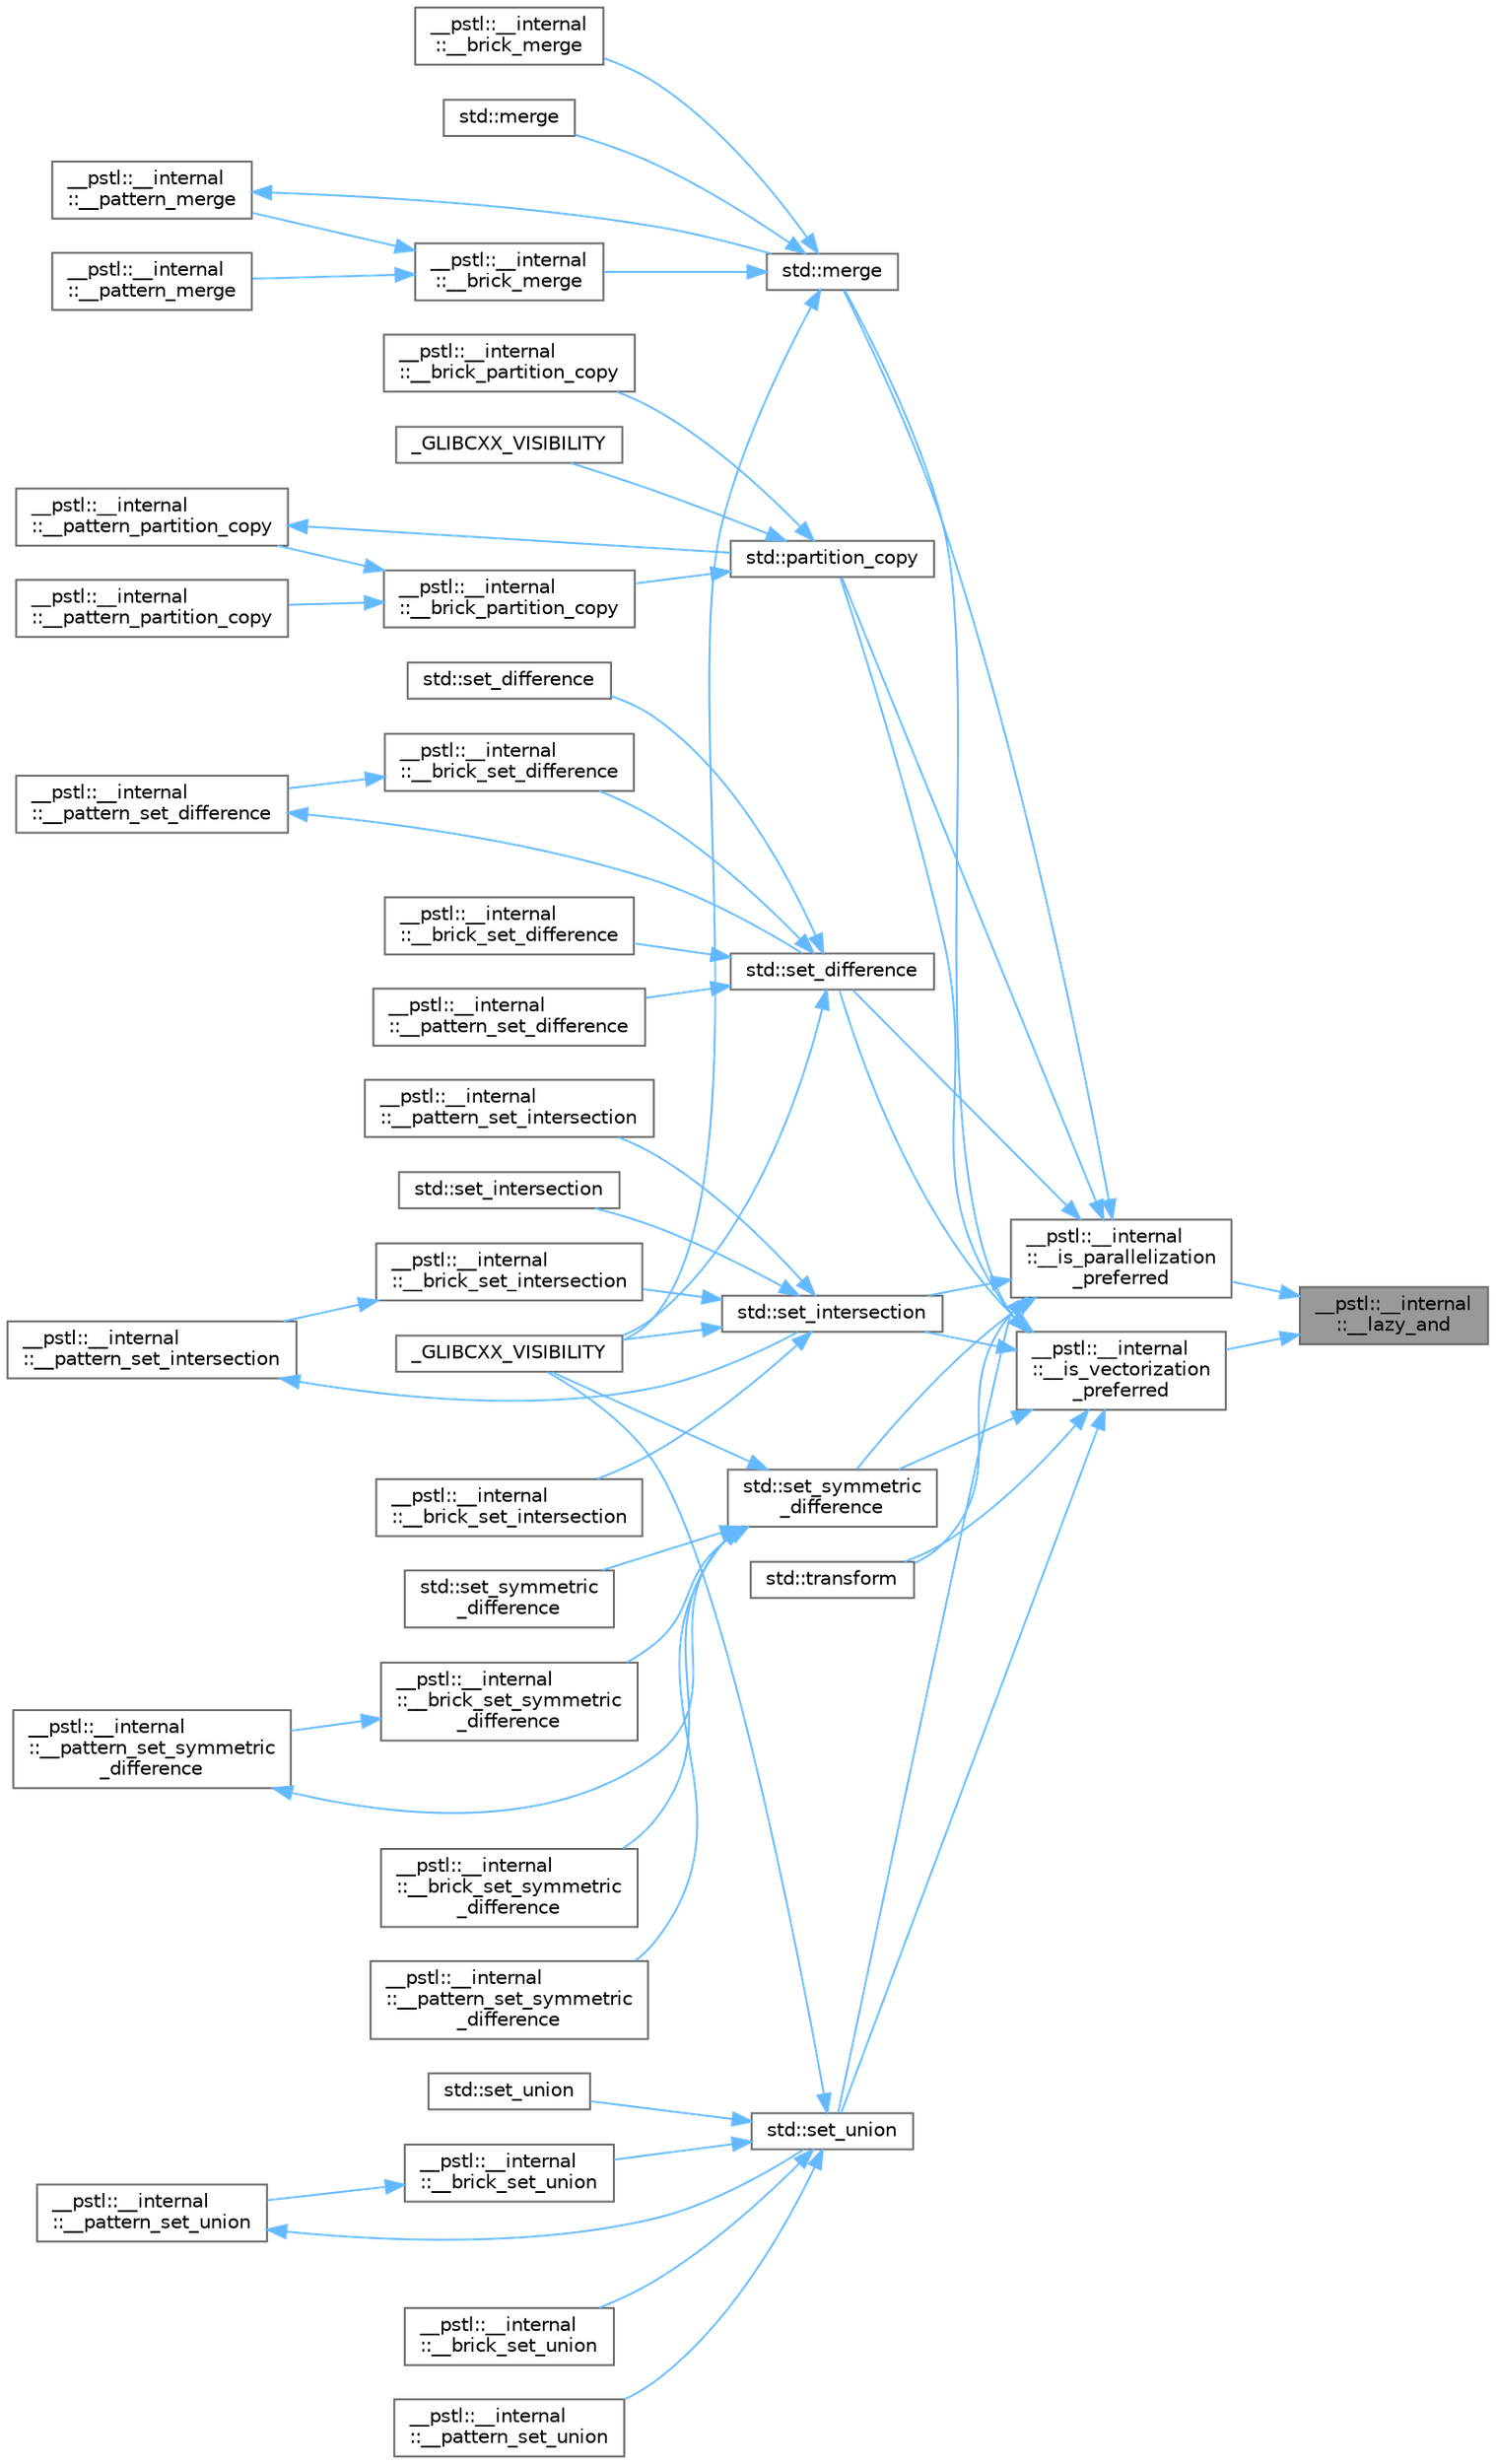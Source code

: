 digraph "__pstl::__internal::__lazy_and"
{
 // LATEX_PDF_SIZE
  bgcolor="transparent";
  edge [fontname=Helvetica,fontsize=10,labelfontname=Helvetica,labelfontsize=10];
  node [fontname=Helvetica,fontsize=10,shape=box,height=0.2,width=0.4];
  rankdir="RL";
  Node1 [id="Node000001",label="__pstl::__internal\l::__lazy_and",height=0.2,width=0.4,color="gray40", fillcolor="grey60", style="filled", fontcolor="black",tooltip=" "];
  Node1 -> Node2 [id="edge115_Node000001_Node000002",dir="back",color="steelblue1",style="solid",tooltip=" "];
  Node2 [id="Node000002",label="__pstl::__internal\l::__is_parallelization\l_preferred",height=0.2,width=0.4,color="grey40", fillcolor="white", style="filled",URL="$namespace____pstl_1_1____internal.html#a96278219a9b5139e6060c4a24235841c",tooltip=" "];
  Node2 -> Node3 [id="edge116_Node000002_Node000003",dir="back",color="steelblue1",style="solid",tooltip=" "];
  Node3 [id="Node000003",label="std::merge",height=0.2,width=0.4,color="grey40", fillcolor="white", style="filled",URL="$namespacestd.html#a23f39d0444be06ebfa219bbfd4e3854f",tooltip=" "];
  Node3 -> Node4 [id="edge117_Node000003_Node000004",dir="back",color="steelblue1",style="solid",tooltip=" "];
  Node4 [id="Node000004",label="__pstl::__internal\l::__brick_merge",height=0.2,width=0.4,color="grey40", fillcolor="white", style="filled",URL="$namespace____pstl_1_1____internal.html#a70ab125a9ca5e91d4e2716719b66e117",tooltip=" "];
  Node4 -> Node5 [id="edge118_Node000004_Node000005",dir="back",color="steelblue1",style="solid",tooltip=" "];
  Node5 [id="Node000005",label="__pstl::__internal\l::__pattern_merge",height=0.2,width=0.4,color="grey40", fillcolor="white", style="filled",URL="$namespace____pstl_1_1____internal.html#a76f9badc9cf4092c8e996b0564a8a8d2",tooltip=" "];
  Node5 -> Node3 [id="edge119_Node000005_Node000003",dir="back",color="steelblue1",style="solid",tooltip=" "];
  Node4 -> Node6 [id="edge120_Node000004_Node000006",dir="back",color="steelblue1",style="solid",tooltip=" "];
  Node6 [id="Node000006",label="__pstl::__internal\l::__pattern_merge",height=0.2,width=0.4,color="grey40", fillcolor="white", style="filled",URL="$namespace____pstl_1_1____internal.html#a88efac728302414dc40ef03666a525b9",tooltip=" "];
  Node3 -> Node7 [id="edge121_Node000003_Node000007",dir="back",color="steelblue1",style="solid",tooltip=" "];
  Node7 [id="Node000007",label="__pstl::__internal\l::__brick_merge",height=0.2,width=0.4,color="grey40", fillcolor="white", style="filled",URL="$namespace____pstl_1_1____internal.html#a1b6ea99e4a5059dafcaa7365f69ab37e",tooltip=" "];
  Node3 -> Node8 [id="edge122_Node000003_Node000008",dir="back",color="steelblue1",style="solid",tooltip=" "];
  Node8 [id="Node000008",label="_GLIBCXX_VISIBILITY",height=0.2,width=0.4,color="grey40", fillcolor="white", style="filled",URL="$_classes_2lib_2include_2c_09_09_2parallel_2algorithmfwd_8h.html#a544d74b2d5d0dd2197f5fd6f02691de0",tooltip=" "];
  Node3 -> Node9 [id="edge123_Node000003_Node000009",dir="back",color="steelblue1",style="solid",tooltip=" "];
  Node9 [id="Node000009",label="std::merge",height=0.2,width=0.4,color="grey40", fillcolor="white", style="filled",URL="$namespacestd.html#a15aa5c441c6b2acac483ff75859b033b",tooltip=" "];
  Node2 -> Node10 [id="edge124_Node000002_Node000010",dir="back",color="steelblue1",style="solid",tooltip=" "];
  Node10 [id="Node000010",label="std::partition_copy",height=0.2,width=0.4,color="grey40", fillcolor="white", style="filled",URL="$namespacestd.html#a7ecc1add6d1142770929cc97a10d801b",tooltip=" "];
  Node10 -> Node11 [id="edge125_Node000010_Node000011",dir="back",color="steelblue1",style="solid",tooltip=" "];
  Node11 [id="Node000011",label="__pstl::__internal\l::__brick_partition_copy",height=0.2,width=0.4,color="grey40", fillcolor="white", style="filled",URL="$namespace____pstl_1_1____internal.html#ad6a93bac17929ca09cd1ce3a78d73910",tooltip=" "];
  Node11 -> Node12 [id="edge126_Node000011_Node000012",dir="back",color="steelblue1",style="solid",tooltip=" "];
  Node12 [id="Node000012",label="__pstl::__internal\l::__pattern_partition_copy",height=0.2,width=0.4,color="grey40", fillcolor="white", style="filled",URL="$namespace____pstl_1_1____internal.html#a213f0e051dd1ea6261325ac6f2f65cb2",tooltip=" "];
  Node12 -> Node10 [id="edge127_Node000012_Node000010",dir="back",color="steelblue1",style="solid",tooltip=" "];
  Node11 -> Node13 [id="edge128_Node000011_Node000013",dir="back",color="steelblue1",style="solid",tooltip=" "];
  Node13 [id="Node000013",label="__pstl::__internal\l::__pattern_partition_copy",height=0.2,width=0.4,color="grey40", fillcolor="white", style="filled",URL="$namespace____pstl_1_1____internal.html#a39b7209a5f972f57dd561159aaef3301",tooltip=" "];
  Node10 -> Node14 [id="edge129_Node000010_Node000014",dir="back",color="steelblue1",style="solid",tooltip=" "];
  Node14 [id="Node000014",label="__pstl::__internal\l::__brick_partition_copy",height=0.2,width=0.4,color="grey40", fillcolor="white", style="filled",URL="$namespace____pstl_1_1____internal.html#a697f3e432645ec6bd4d0d3005fa806e1",tooltip=" "];
  Node10 -> Node15 [id="edge130_Node000010_Node000015",dir="back",color="steelblue1",style="solid",tooltip=" "];
  Node15 [id="Node000015",label="_GLIBCXX_VISIBILITY",height=0.2,width=0.4,color="grey40", fillcolor="white", style="filled",URL="$group__sorting__algorithms.html#ga544d74b2d5d0dd2197f5fd6f02691de0",tooltip=" "];
  Node2 -> Node16 [id="edge131_Node000002_Node000016",dir="back",color="steelblue1",style="solid",tooltip=" "];
  Node16 [id="Node000016",label="std::set_difference",height=0.2,width=0.4,color="grey40", fillcolor="white", style="filled",URL="$namespacestd.html#adb4e8e1785a2a6604b9f327ce4b7fd70",tooltip=" "];
  Node16 -> Node17 [id="edge132_Node000016_Node000017",dir="back",color="steelblue1",style="solid",tooltip=" "];
  Node17 [id="Node000017",label="__pstl::__internal\l::__brick_set_difference",height=0.2,width=0.4,color="grey40", fillcolor="white", style="filled",URL="$namespace____pstl_1_1____internal.html#a07696af449269fcc74ef20fd53fd2db2",tooltip=" "];
  Node17 -> Node18 [id="edge133_Node000017_Node000018",dir="back",color="steelblue1",style="solid",tooltip=" "];
  Node18 [id="Node000018",label="__pstl::__internal\l::__pattern_set_difference",height=0.2,width=0.4,color="grey40", fillcolor="white", style="filled",URL="$namespace____pstl_1_1____internal.html#ae2ac09b3a487a7ba6061822478a08420",tooltip=" "];
  Node18 -> Node16 [id="edge134_Node000018_Node000016",dir="back",color="steelblue1",style="solid",tooltip=" "];
  Node16 -> Node19 [id="edge135_Node000016_Node000019",dir="back",color="steelblue1",style="solid",tooltip=" "];
  Node19 [id="Node000019",label="__pstl::__internal\l::__brick_set_difference",height=0.2,width=0.4,color="grey40", fillcolor="white", style="filled",URL="$namespace____pstl_1_1____internal.html#a84aa3f0b49e2a585c1c41c7d36699c09",tooltip=" "];
  Node16 -> Node20 [id="edge136_Node000016_Node000020",dir="back",color="steelblue1",style="solid",tooltip=" "];
  Node20 [id="Node000020",label="__pstl::__internal\l::__pattern_set_difference",height=0.2,width=0.4,color="grey40", fillcolor="white", style="filled",URL="$namespace____pstl_1_1____internal.html#a21887a3e3ba35dc56e4d524dd6f2dde5",tooltip=" "];
  Node16 -> Node8 [id="edge137_Node000016_Node000008",dir="back",color="steelblue1",style="solid",tooltip=" "];
  Node16 -> Node21 [id="edge138_Node000016_Node000021",dir="back",color="steelblue1",style="solid",tooltip=" "];
  Node21 [id="Node000021",label="std::set_difference",height=0.2,width=0.4,color="grey40", fillcolor="white", style="filled",URL="$namespacestd.html#afebe1b2ef2d0cc35e7ff53a696137b60",tooltip=" "];
  Node2 -> Node22 [id="edge139_Node000002_Node000022",dir="back",color="steelblue1",style="solid",tooltip=" "];
  Node22 [id="Node000022",label="std::set_intersection",height=0.2,width=0.4,color="grey40", fillcolor="white", style="filled",URL="$namespacestd.html#a1ea0f963e5844bd26cf0a784c6257cfa",tooltip=" "];
  Node22 -> Node23 [id="edge140_Node000022_Node000023",dir="back",color="steelblue1",style="solid",tooltip=" "];
  Node23 [id="Node000023",label="__pstl::__internal\l::__brick_set_intersection",height=0.2,width=0.4,color="grey40", fillcolor="white", style="filled",URL="$namespace____pstl_1_1____internal.html#a02b4929b5a742ec0936b3831db5f6bd2",tooltip=" "];
  Node23 -> Node24 [id="edge141_Node000023_Node000024",dir="back",color="steelblue1",style="solid",tooltip=" "];
  Node24 [id="Node000024",label="__pstl::__internal\l::__pattern_set_intersection",height=0.2,width=0.4,color="grey40", fillcolor="white", style="filled",URL="$namespace____pstl_1_1____internal.html#aa71f557e499f46f8fdfcb81c1ade34b3",tooltip=" "];
  Node24 -> Node22 [id="edge142_Node000024_Node000022",dir="back",color="steelblue1",style="solid",tooltip=" "];
  Node22 -> Node25 [id="edge143_Node000022_Node000025",dir="back",color="steelblue1",style="solid",tooltip=" "];
  Node25 [id="Node000025",label="__pstl::__internal\l::__brick_set_intersection",height=0.2,width=0.4,color="grey40", fillcolor="white", style="filled",URL="$namespace____pstl_1_1____internal.html#a776f0c606778603c1b1ad6ab0acdd8cb",tooltip=" "];
  Node22 -> Node26 [id="edge144_Node000022_Node000026",dir="back",color="steelblue1",style="solid",tooltip=" "];
  Node26 [id="Node000026",label="__pstl::__internal\l::__pattern_set_intersection",height=0.2,width=0.4,color="grey40", fillcolor="white", style="filled",URL="$namespace____pstl_1_1____internal.html#a505413fc2fcfaf823836f8ba2348a21d",tooltip=" "];
  Node22 -> Node8 [id="edge145_Node000022_Node000008",dir="back",color="steelblue1",style="solid",tooltip=" "];
  Node22 -> Node27 [id="edge146_Node000022_Node000027",dir="back",color="steelblue1",style="solid",tooltip=" "];
  Node27 [id="Node000027",label="std::set_intersection",height=0.2,width=0.4,color="grey40", fillcolor="white", style="filled",URL="$namespacestd.html#af62ea2ea980805f2fd1b3d618f9d2f4f",tooltip=" "];
  Node2 -> Node28 [id="edge147_Node000002_Node000028",dir="back",color="steelblue1",style="solid",tooltip=" "];
  Node28 [id="Node000028",label="std::set_symmetric\l_difference",height=0.2,width=0.4,color="grey40", fillcolor="white", style="filled",URL="$namespacestd.html#ab9be505d384524d65c4cd4e07090db6c",tooltip=" "];
  Node28 -> Node29 [id="edge148_Node000028_Node000029",dir="back",color="steelblue1",style="solid",tooltip=" "];
  Node29 [id="Node000029",label="__pstl::__internal\l::__brick_set_symmetric\l_difference",height=0.2,width=0.4,color="grey40", fillcolor="white", style="filled",URL="$namespace____pstl_1_1____internal.html#a7aee903e19ce015f8d17fc3ea6dc20f8",tooltip=" "];
  Node29 -> Node30 [id="edge149_Node000029_Node000030",dir="back",color="steelblue1",style="solid",tooltip=" "];
  Node30 [id="Node000030",label="__pstl::__internal\l::__pattern_set_symmetric\l_difference",height=0.2,width=0.4,color="grey40", fillcolor="white", style="filled",URL="$namespace____pstl_1_1____internal.html#a2468e1a5821a3180a4352135b4ac89c9",tooltip=" "];
  Node30 -> Node28 [id="edge150_Node000030_Node000028",dir="back",color="steelblue1",style="solid",tooltip=" "];
  Node28 -> Node31 [id="edge151_Node000028_Node000031",dir="back",color="steelblue1",style="solid",tooltip=" "];
  Node31 [id="Node000031",label="__pstl::__internal\l::__brick_set_symmetric\l_difference",height=0.2,width=0.4,color="grey40", fillcolor="white", style="filled",URL="$namespace____pstl_1_1____internal.html#a21a50e296afe62174b2781e8578fde76",tooltip=" "];
  Node28 -> Node32 [id="edge152_Node000028_Node000032",dir="back",color="steelblue1",style="solid",tooltip=" "];
  Node32 [id="Node000032",label="__pstl::__internal\l::__pattern_set_symmetric\l_difference",height=0.2,width=0.4,color="grey40", fillcolor="white", style="filled",URL="$namespace____pstl_1_1____internal.html#a0a3f69c5b0b60d4ea1e4127f8eab8ef2",tooltip=" "];
  Node28 -> Node8 [id="edge153_Node000028_Node000008",dir="back",color="steelblue1",style="solid",tooltip=" "];
  Node28 -> Node33 [id="edge154_Node000028_Node000033",dir="back",color="steelblue1",style="solid",tooltip=" "];
  Node33 [id="Node000033",label="std::set_symmetric\l_difference",height=0.2,width=0.4,color="grey40", fillcolor="white", style="filled",URL="$namespacestd.html#ac7e3ddca0a97bca42d21aa4716dcd427",tooltip=" "];
  Node2 -> Node34 [id="edge155_Node000002_Node000034",dir="back",color="steelblue1",style="solid",tooltip=" "];
  Node34 [id="Node000034",label="std::set_union",height=0.2,width=0.4,color="grey40", fillcolor="white", style="filled",URL="$namespacestd.html#a1a155557f687cee85bd20e448e8739c8",tooltip=" "];
  Node34 -> Node35 [id="edge156_Node000034_Node000035",dir="back",color="steelblue1",style="solid",tooltip=" "];
  Node35 [id="Node000035",label="__pstl::__internal\l::__brick_set_union",height=0.2,width=0.4,color="grey40", fillcolor="white", style="filled",URL="$namespace____pstl_1_1____internal.html#a665966afdcae3e29d9cf09d83592063e",tooltip=" "];
  Node35 -> Node36 [id="edge157_Node000035_Node000036",dir="back",color="steelblue1",style="solid",tooltip=" "];
  Node36 [id="Node000036",label="__pstl::__internal\l::__pattern_set_union",height=0.2,width=0.4,color="grey40", fillcolor="white", style="filled",URL="$namespace____pstl_1_1____internal.html#a0b5347b92e571caa994698482c35535b",tooltip=" "];
  Node36 -> Node34 [id="edge158_Node000036_Node000034",dir="back",color="steelblue1",style="solid",tooltip=" "];
  Node34 -> Node37 [id="edge159_Node000034_Node000037",dir="back",color="steelblue1",style="solid",tooltip=" "];
  Node37 [id="Node000037",label="__pstl::__internal\l::__brick_set_union",height=0.2,width=0.4,color="grey40", fillcolor="white", style="filled",URL="$namespace____pstl_1_1____internal.html#a8960afc1a06baf39cd1a8a07e05c675a",tooltip=" "];
  Node34 -> Node38 [id="edge160_Node000034_Node000038",dir="back",color="steelblue1",style="solid",tooltip=" "];
  Node38 [id="Node000038",label="__pstl::__internal\l::__pattern_set_union",height=0.2,width=0.4,color="grey40", fillcolor="white", style="filled",URL="$namespace____pstl_1_1____internal.html#ac7e0e35e17f94ea6ac0b9a531e6805f6",tooltip=" "];
  Node34 -> Node8 [id="edge161_Node000034_Node000008",dir="back",color="steelblue1",style="solid",tooltip=" "];
  Node34 -> Node39 [id="edge162_Node000034_Node000039",dir="back",color="steelblue1",style="solid",tooltip=" "];
  Node39 [id="Node000039",label="std::set_union",height=0.2,width=0.4,color="grey40", fillcolor="white", style="filled",URL="$namespacestd.html#acbe17c0b9e5d21022cb31bf04c70c3c1",tooltip=" "];
  Node2 -> Node40 [id="edge163_Node000002_Node000040",dir="back",color="steelblue1",style="solid",tooltip=" "];
  Node40 [id="Node000040",label="std::transform",height=0.2,width=0.4,color="grey40", fillcolor="white", style="filled",URL="$namespacestd.html#ad85cc45f3c0dc516af5c6f8bcd61d8e4",tooltip=" "];
  Node1 -> Node41 [id="edge164_Node000001_Node000041",dir="back",color="steelblue1",style="solid",tooltip=" "];
  Node41 [id="Node000041",label="__pstl::__internal\l::__is_vectorization\l_preferred",height=0.2,width=0.4,color="grey40", fillcolor="white", style="filled",URL="$namespace____pstl_1_1____internal.html#aba53c2e534557bf2c817808fb3b3c269",tooltip=" "];
  Node41 -> Node3 [id="edge165_Node000041_Node000003",dir="back",color="steelblue1",style="solid",tooltip=" "];
  Node41 -> Node10 [id="edge166_Node000041_Node000010",dir="back",color="steelblue1",style="solid",tooltip=" "];
  Node41 -> Node16 [id="edge167_Node000041_Node000016",dir="back",color="steelblue1",style="solid",tooltip=" "];
  Node41 -> Node22 [id="edge168_Node000041_Node000022",dir="back",color="steelblue1",style="solid",tooltip=" "];
  Node41 -> Node28 [id="edge169_Node000041_Node000028",dir="back",color="steelblue1",style="solid",tooltip=" "];
  Node41 -> Node34 [id="edge170_Node000041_Node000034",dir="back",color="steelblue1",style="solid",tooltip=" "];
  Node41 -> Node40 [id="edge171_Node000041_Node000040",dir="back",color="steelblue1",style="solid",tooltip=" "];
}
